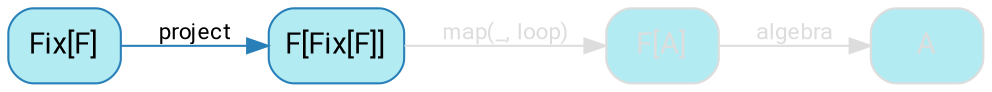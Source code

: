 digraph {
    bgcolor=transparent
    splines=false
    rankdir=LR

    // Default theme: disabled
    node[shape="rectangle" style="rounded,filled" color="#dddddd" fillcolor="#b2ebf2" fontcolor="#dddddd" fontname="Segoe UI,Roboto,Helvetica,Arial,sans-serif"]
    edge [color="#dddddd" fontcolor="#dddddd" fontname="Segoe UI,Roboto,Helvetica,Arial,sans-serif" fontsize=11]

    ListFList[label="F[Fix[F]]" color="#2980B9" fillcolor="#b2ebf2" fontcolor="#000000"]
    ListFA[label="F[A]"]
    B[label="Fix[F]" color="#2980B9" fillcolor="#b2ebf2" fontcolor="#000000"]

    B         -> ListFList [label=project color="#2980B9" fontcolor="#000000"]
    ListFList -> ListFA[label="map(_, loop)"]
    ListFA    -> A [label=algebra]
}
